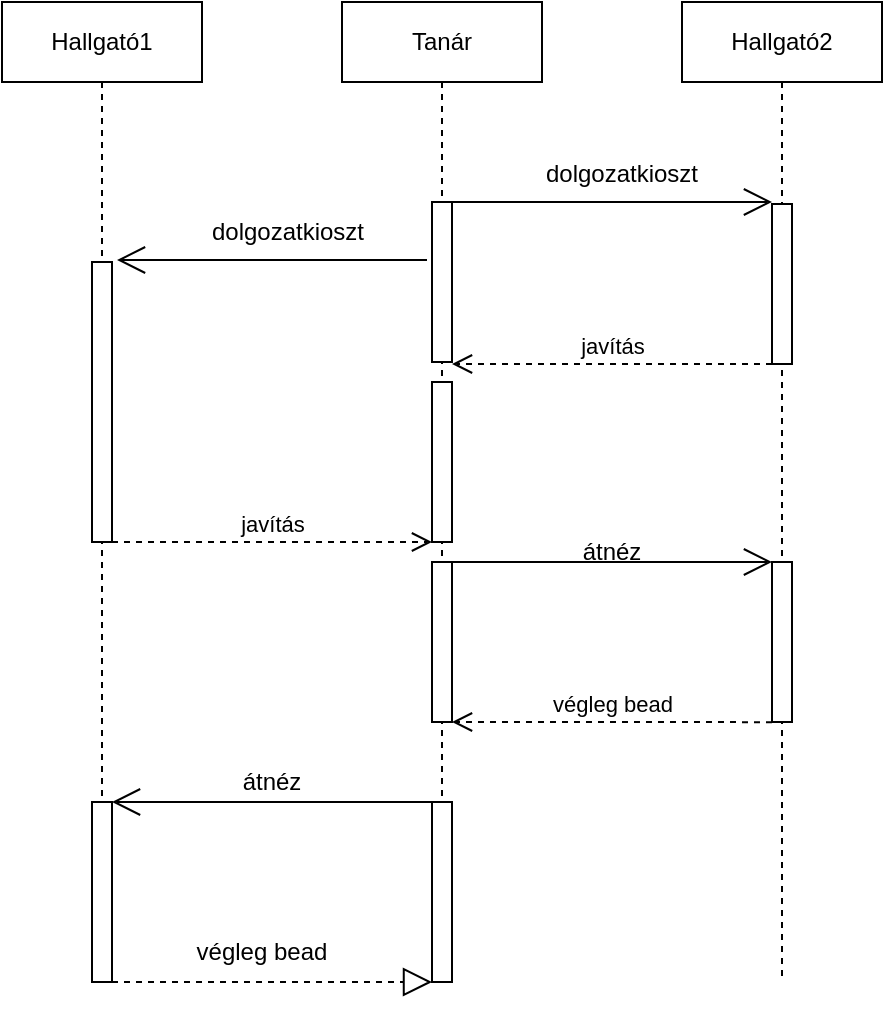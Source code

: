 <mxfile version="21.0.6" type="device"><diagram name="1 oldal" id="YXub2QRDPH-kvDYHQnnv"><mxGraphModel dx="1650" dy="528" grid="1" gridSize="10" guides="1" tooltips="1" connect="1" arrows="1" fold="1" page="1" pageScale="1" pageWidth="827" pageHeight="1169" math="0" shadow="0"><root><mxCell id="0"/><mxCell id="1" parent="0"/><mxCell id="OG8PD5bvq1vriLoUB_uv-27" value="Hallgató1" style="shape=umlLifeline;perimeter=lifelinePerimeter;whiteSpace=wrap;html=1;container=1;dropTarget=0;collapsible=0;recursiveResize=0;outlineConnect=0;portConstraint=eastwest;newEdgeStyle={&quot;edgeStyle&quot;:&quot;elbowEdgeStyle&quot;,&quot;elbow&quot;:&quot;vertical&quot;,&quot;curved&quot;:0,&quot;rounded&quot;:0};" vertex="1" parent="1"><mxGeometry x="-25" y="180" width="100" height="490" as="geometry"/></mxCell><mxCell id="OG8PD5bvq1vriLoUB_uv-42" value="" style="html=1;points=[];perimeter=orthogonalPerimeter;outlineConnect=0;targetShapes=umlLifeline;portConstraint=eastwest;newEdgeStyle={&quot;edgeStyle&quot;:&quot;elbowEdgeStyle&quot;,&quot;elbow&quot;:&quot;vertical&quot;,&quot;curved&quot;:0,&quot;rounded&quot;:0};" vertex="1" parent="OG8PD5bvq1vriLoUB_uv-27"><mxGeometry x="45" y="400" width="10" height="90" as="geometry"/></mxCell><mxCell id="OG8PD5bvq1vriLoUB_uv-28" value="Hallgató2" style="shape=umlLifeline;perimeter=lifelinePerimeter;whiteSpace=wrap;html=1;container=1;dropTarget=0;collapsible=0;recursiveResize=0;outlineConnect=0;portConstraint=eastwest;newEdgeStyle={&quot;edgeStyle&quot;:&quot;elbowEdgeStyle&quot;,&quot;elbow&quot;:&quot;vertical&quot;,&quot;curved&quot;:0,&quot;rounded&quot;:0};" vertex="1" parent="1"><mxGeometry x="315" y="180" width="100" height="490" as="geometry"/></mxCell><mxCell id="OG8PD5bvq1vriLoUB_uv-33" value="" style="html=1;points=[];perimeter=orthogonalPerimeter;outlineConnect=0;targetShapes=umlLifeline;portConstraint=eastwest;newEdgeStyle={&quot;edgeStyle&quot;:&quot;elbowEdgeStyle&quot;,&quot;elbow&quot;:&quot;vertical&quot;,&quot;curved&quot;:0,&quot;rounded&quot;:0};" vertex="1" parent="OG8PD5bvq1vriLoUB_uv-28"><mxGeometry x="45" y="280" width="10" height="80" as="geometry"/></mxCell><mxCell id="OG8PD5bvq1vriLoUB_uv-29" value="Tanár" style="shape=umlLifeline;perimeter=lifelinePerimeter;whiteSpace=wrap;html=1;container=1;dropTarget=0;collapsible=0;recursiveResize=0;outlineConnect=0;portConstraint=eastwest;newEdgeStyle={&quot;edgeStyle&quot;:&quot;elbowEdgeStyle&quot;,&quot;elbow&quot;:&quot;vertical&quot;,&quot;curved&quot;:0,&quot;rounded&quot;:0};" vertex="1" parent="1"><mxGeometry x="145" y="180" width="100" height="490" as="geometry"/></mxCell><mxCell id="OG8PD5bvq1vriLoUB_uv-30" value="" style="html=1;points=[];perimeter=orthogonalPerimeter;outlineConnect=0;targetShapes=umlLifeline;portConstraint=eastwest;newEdgeStyle={&quot;edgeStyle&quot;:&quot;elbowEdgeStyle&quot;,&quot;elbow&quot;:&quot;vertical&quot;,&quot;curved&quot;:0,&quot;rounded&quot;:0};" vertex="1" parent="OG8PD5bvq1vriLoUB_uv-29"><mxGeometry x="45" y="190" width="10" height="80" as="geometry"/></mxCell><mxCell id="OG8PD5bvq1vriLoUB_uv-31" value="" style="html=1;points=[];perimeter=orthogonalPerimeter;outlineConnect=0;targetShapes=umlLifeline;portConstraint=eastwest;newEdgeStyle={&quot;edgeStyle&quot;:&quot;elbowEdgeStyle&quot;,&quot;elbow&quot;:&quot;vertical&quot;,&quot;curved&quot;:0,&quot;rounded&quot;:0};" vertex="1" parent="OG8PD5bvq1vriLoUB_uv-29"><mxGeometry x="45" y="280" width="10" height="80" as="geometry"/></mxCell><mxCell id="OG8PD5bvq1vriLoUB_uv-37" value="" style="html=1;points=[];perimeter=orthogonalPerimeter;outlineConnect=0;targetShapes=umlLifeline;portConstraint=eastwest;newEdgeStyle={&quot;edgeStyle&quot;:&quot;elbowEdgeStyle&quot;,&quot;elbow&quot;:&quot;vertical&quot;,&quot;curved&quot;:0,&quot;rounded&quot;:0};" vertex="1" parent="OG8PD5bvq1vriLoUB_uv-29"><mxGeometry x="45" y="400" width="10" height="90" as="geometry"/></mxCell><mxCell id="OG8PD5bvq1vriLoUB_uv-4" value="" style="html=1;points=[];perimeter=orthogonalPerimeter;outlineConnect=0;targetShapes=umlLifeline;portConstraint=eastwest;newEdgeStyle={&quot;edgeStyle&quot;:&quot;elbowEdgeStyle&quot;,&quot;elbow&quot;:&quot;vertical&quot;,&quot;curved&quot;:0,&quot;rounded&quot;:0};" vertex="1" parent="1"><mxGeometry x="190" y="280" width="10" height="80" as="geometry"/></mxCell><mxCell id="OG8PD5bvq1vriLoUB_uv-15" value="" style="group" vertex="1" connectable="0" parent="1"><mxGeometry x="200" y="250" width="160" height="31" as="geometry"/></mxCell><mxCell id="OG8PD5bvq1vriLoUB_uv-9" value="" style="endArrow=open;endFill=1;endSize=12;html=1;rounded=0;" edge="1" parent="OG8PD5bvq1vriLoUB_uv-15"><mxGeometry width="160" relative="1" as="geometry"><mxPoint y="30" as="sourcePoint"/><mxPoint x="160" y="30" as="targetPoint"/></mxGeometry></mxCell><mxCell id="OG8PD5bvq1vriLoUB_uv-10" value="dolgozatkioszt" style="text;html=1;strokeColor=none;fillColor=none;align=center;verticalAlign=middle;whiteSpace=wrap;rounded=0;" vertex="1" parent="OG8PD5bvq1vriLoUB_uv-15"><mxGeometry x="40" width="90" height="31" as="geometry"/></mxCell><mxCell id="OG8PD5bvq1vriLoUB_uv-16" value="" style="group;rotation=0;" vertex="1" connectable="0" parent="1"><mxGeometry x="30" y="250" width="160" height="31" as="geometry"/></mxCell><mxCell id="OG8PD5bvq1vriLoUB_uv-24" value="" style="group" vertex="1" connectable="0" parent="OG8PD5bvq1vriLoUB_uv-16"><mxGeometry x="2.5" y="29" width="155" height="31" as="geometry"/></mxCell><mxCell id="OG8PD5bvq1vriLoUB_uv-17" value="" style="endArrow=open;endFill=1;endSize=12;html=1;rounded=0;" edge="1" parent="OG8PD5bvq1vriLoUB_uv-24"><mxGeometry width="160" relative="1" as="geometry"><mxPoint x="155" y="30" as="sourcePoint"/><mxPoint y="30" as="targetPoint"/></mxGeometry></mxCell><mxCell id="OG8PD5bvq1vriLoUB_uv-18" value="dolgozatkioszt" style="text;html=1;strokeColor=none;fillColor=none;align=center;verticalAlign=middle;whiteSpace=wrap;rounded=0;" vertex="1" parent="OG8PD5bvq1vriLoUB_uv-24"><mxGeometry x="40" width="90" height="31" as="geometry"/></mxCell><mxCell id="OG8PD5bvq1vriLoUB_uv-19" value="" style="html=1;points=[];perimeter=orthogonalPerimeter;outlineConnect=0;targetShapes=umlLifeline;portConstraint=eastwest;newEdgeStyle={&quot;edgeStyle&quot;:&quot;elbowEdgeStyle&quot;,&quot;elbow&quot;:&quot;vertical&quot;,&quot;curved&quot;:0,&quot;rounded&quot;:0};" vertex="1" parent="1"><mxGeometry x="360" y="281" width="10" height="80" as="geometry"/></mxCell><mxCell id="OG8PD5bvq1vriLoUB_uv-20" value="javítás" style="html=1;verticalAlign=bottom;endArrow=open;dashed=1;endSize=8;edgeStyle=elbowEdgeStyle;elbow=vertical;curved=0;rounded=0;" edge="1" parent="1" source="OG8PD5bvq1vriLoUB_uv-19"><mxGeometry relative="1" as="geometry"><mxPoint x="280" y="361" as="sourcePoint"/><mxPoint x="200" y="361" as="targetPoint"/></mxGeometry></mxCell><mxCell id="OG8PD5bvq1vriLoUB_uv-21" value="" style="html=1;points=[];perimeter=orthogonalPerimeter;outlineConnect=0;targetShapes=umlLifeline;portConstraint=eastwest;newEdgeStyle={&quot;edgeStyle&quot;:&quot;elbowEdgeStyle&quot;,&quot;elbow&quot;:&quot;vertical&quot;,&quot;curved&quot;:0,&quot;rounded&quot;:0};" vertex="1" parent="1"><mxGeometry x="20" y="310" width="10" height="140" as="geometry"/></mxCell><mxCell id="OG8PD5bvq1vriLoUB_uv-22" value="javítás" style="html=1;verticalAlign=bottom;endArrow=open;dashed=1;endSize=8;edgeStyle=elbowEdgeStyle;elbow=vertical;curved=0;rounded=0;" edge="1" parent="1" source="OG8PD5bvq1vriLoUB_uv-21"><mxGeometry relative="1" as="geometry"><mxPoint x="50" y="420" as="sourcePoint"/><mxPoint x="190" y="450" as="targetPoint"/><Array as="points"><mxPoint x="160" y="450"/></Array></mxGeometry></mxCell><mxCell id="OG8PD5bvq1vriLoUB_uv-32" value="" style="endArrow=open;endFill=1;endSize=12;html=1;rounded=0;" edge="1" parent="1" target="OG8PD5bvq1vriLoUB_uv-33"><mxGeometry width="160" relative="1" as="geometry"><mxPoint x="200" y="460" as="sourcePoint"/><mxPoint x="315" y="460" as="targetPoint"/></mxGeometry></mxCell><mxCell id="OG8PD5bvq1vriLoUB_uv-35" value="átnéz" style="text;html=1;strokeColor=none;fillColor=none;align=center;verticalAlign=middle;whiteSpace=wrap;rounded=0;" vertex="1" parent="1"><mxGeometry x="250" y="440" width="60" height="30" as="geometry"/></mxCell><mxCell id="OG8PD5bvq1vriLoUB_uv-36" value="végleg bead" style="html=1;verticalAlign=bottom;endArrow=open;dashed=1;endSize=8;edgeStyle=elbowEdgeStyle;elbow=vertical;curved=0;rounded=0;" edge="1" parent="1" target="OG8PD5bvq1vriLoUB_uv-31"><mxGeometry relative="1" as="geometry"><mxPoint x="360" y="540.07" as="sourcePoint"/><mxPoint x="280" y="540.07" as="targetPoint"/></mxGeometry></mxCell><mxCell id="OG8PD5bvq1vriLoUB_uv-43" value="" style="endArrow=open;endFill=1;endSize=12;html=1;rounded=0;" edge="1" parent="1" source="OG8PD5bvq1vriLoUB_uv-29" target="OG8PD5bvq1vriLoUB_uv-42"><mxGeometry width="160" relative="1" as="geometry"><mxPoint x="70" y="500" as="sourcePoint"/><mxPoint x="230" y="500" as="targetPoint"/></mxGeometry></mxCell><mxCell id="OG8PD5bvq1vriLoUB_uv-44" value="átnéz" style="text;html=1;strokeColor=none;fillColor=none;align=center;verticalAlign=middle;whiteSpace=wrap;rounded=0;" vertex="1" parent="1"><mxGeometry x="80" y="555" width="60" height="30" as="geometry"/></mxCell><mxCell id="OG8PD5bvq1vriLoUB_uv-45" value="" style="endArrow=block;dashed=1;endFill=0;endSize=12;html=1;rounded=0;" edge="1" parent="1" source="OG8PD5bvq1vriLoUB_uv-42"><mxGeometry width="160" relative="1" as="geometry"><mxPoint x="70" y="640" as="sourcePoint"/><mxPoint x="190" y="670" as="targetPoint"/></mxGeometry></mxCell><mxCell id="OG8PD5bvq1vriLoUB_uv-46" value="végleg bead" style="text;html=1;strokeColor=none;fillColor=none;align=center;verticalAlign=middle;whiteSpace=wrap;rounded=0;" vertex="1" parent="1"><mxGeometry x="70" y="640" width="70" height="30" as="geometry"/></mxCell></root></mxGraphModel></diagram></mxfile>